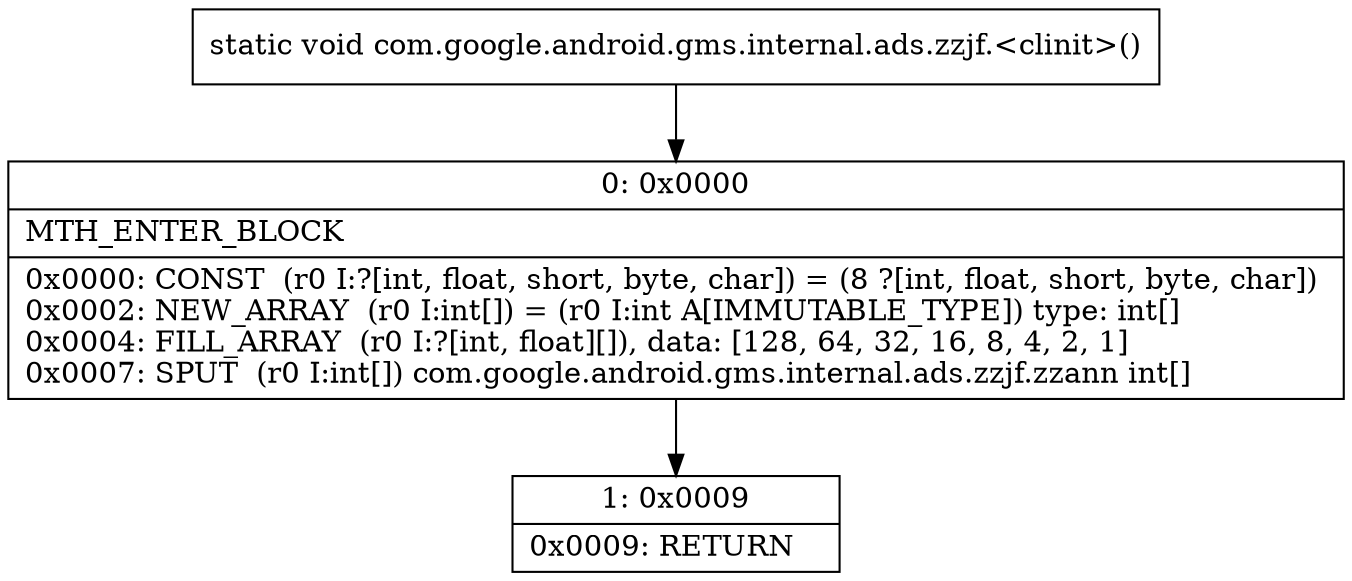 digraph "CFG forcom.google.android.gms.internal.ads.zzjf.\<clinit\>()V" {
Node_0 [shape=record,label="{0\:\ 0x0000|MTH_ENTER_BLOCK\l|0x0000: CONST  (r0 I:?[int, float, short, byte, char]) = (8 ?[int, float, short, byte, char]) \l0x0002: NEW_ARRAY  (r0 I:int[]) = (r0 I:int A[IMMUTABLE_TYPE]) type: int[] \l0x0004: FILL_ARRAY  (r0 I:?[int, float][]), data: [128, 64, 32, 16, 8, 4, 2, 1] \l0x0007: SPUT  (r0 I:int[]) com.google.android.gms.internal.ads.zzjf.zzann int[] \l}"];
Node_1 [shape=record,label="{1\:\ 0x0009|0x0009: RETURN   \l}"];
MethodNode[shape=record,label="{static void com.google.android.gms.internal.ads.zzjf.\<clinit\>() }"];
MethodNode -> Node_0;
Node_0 -> Node_1;
}

